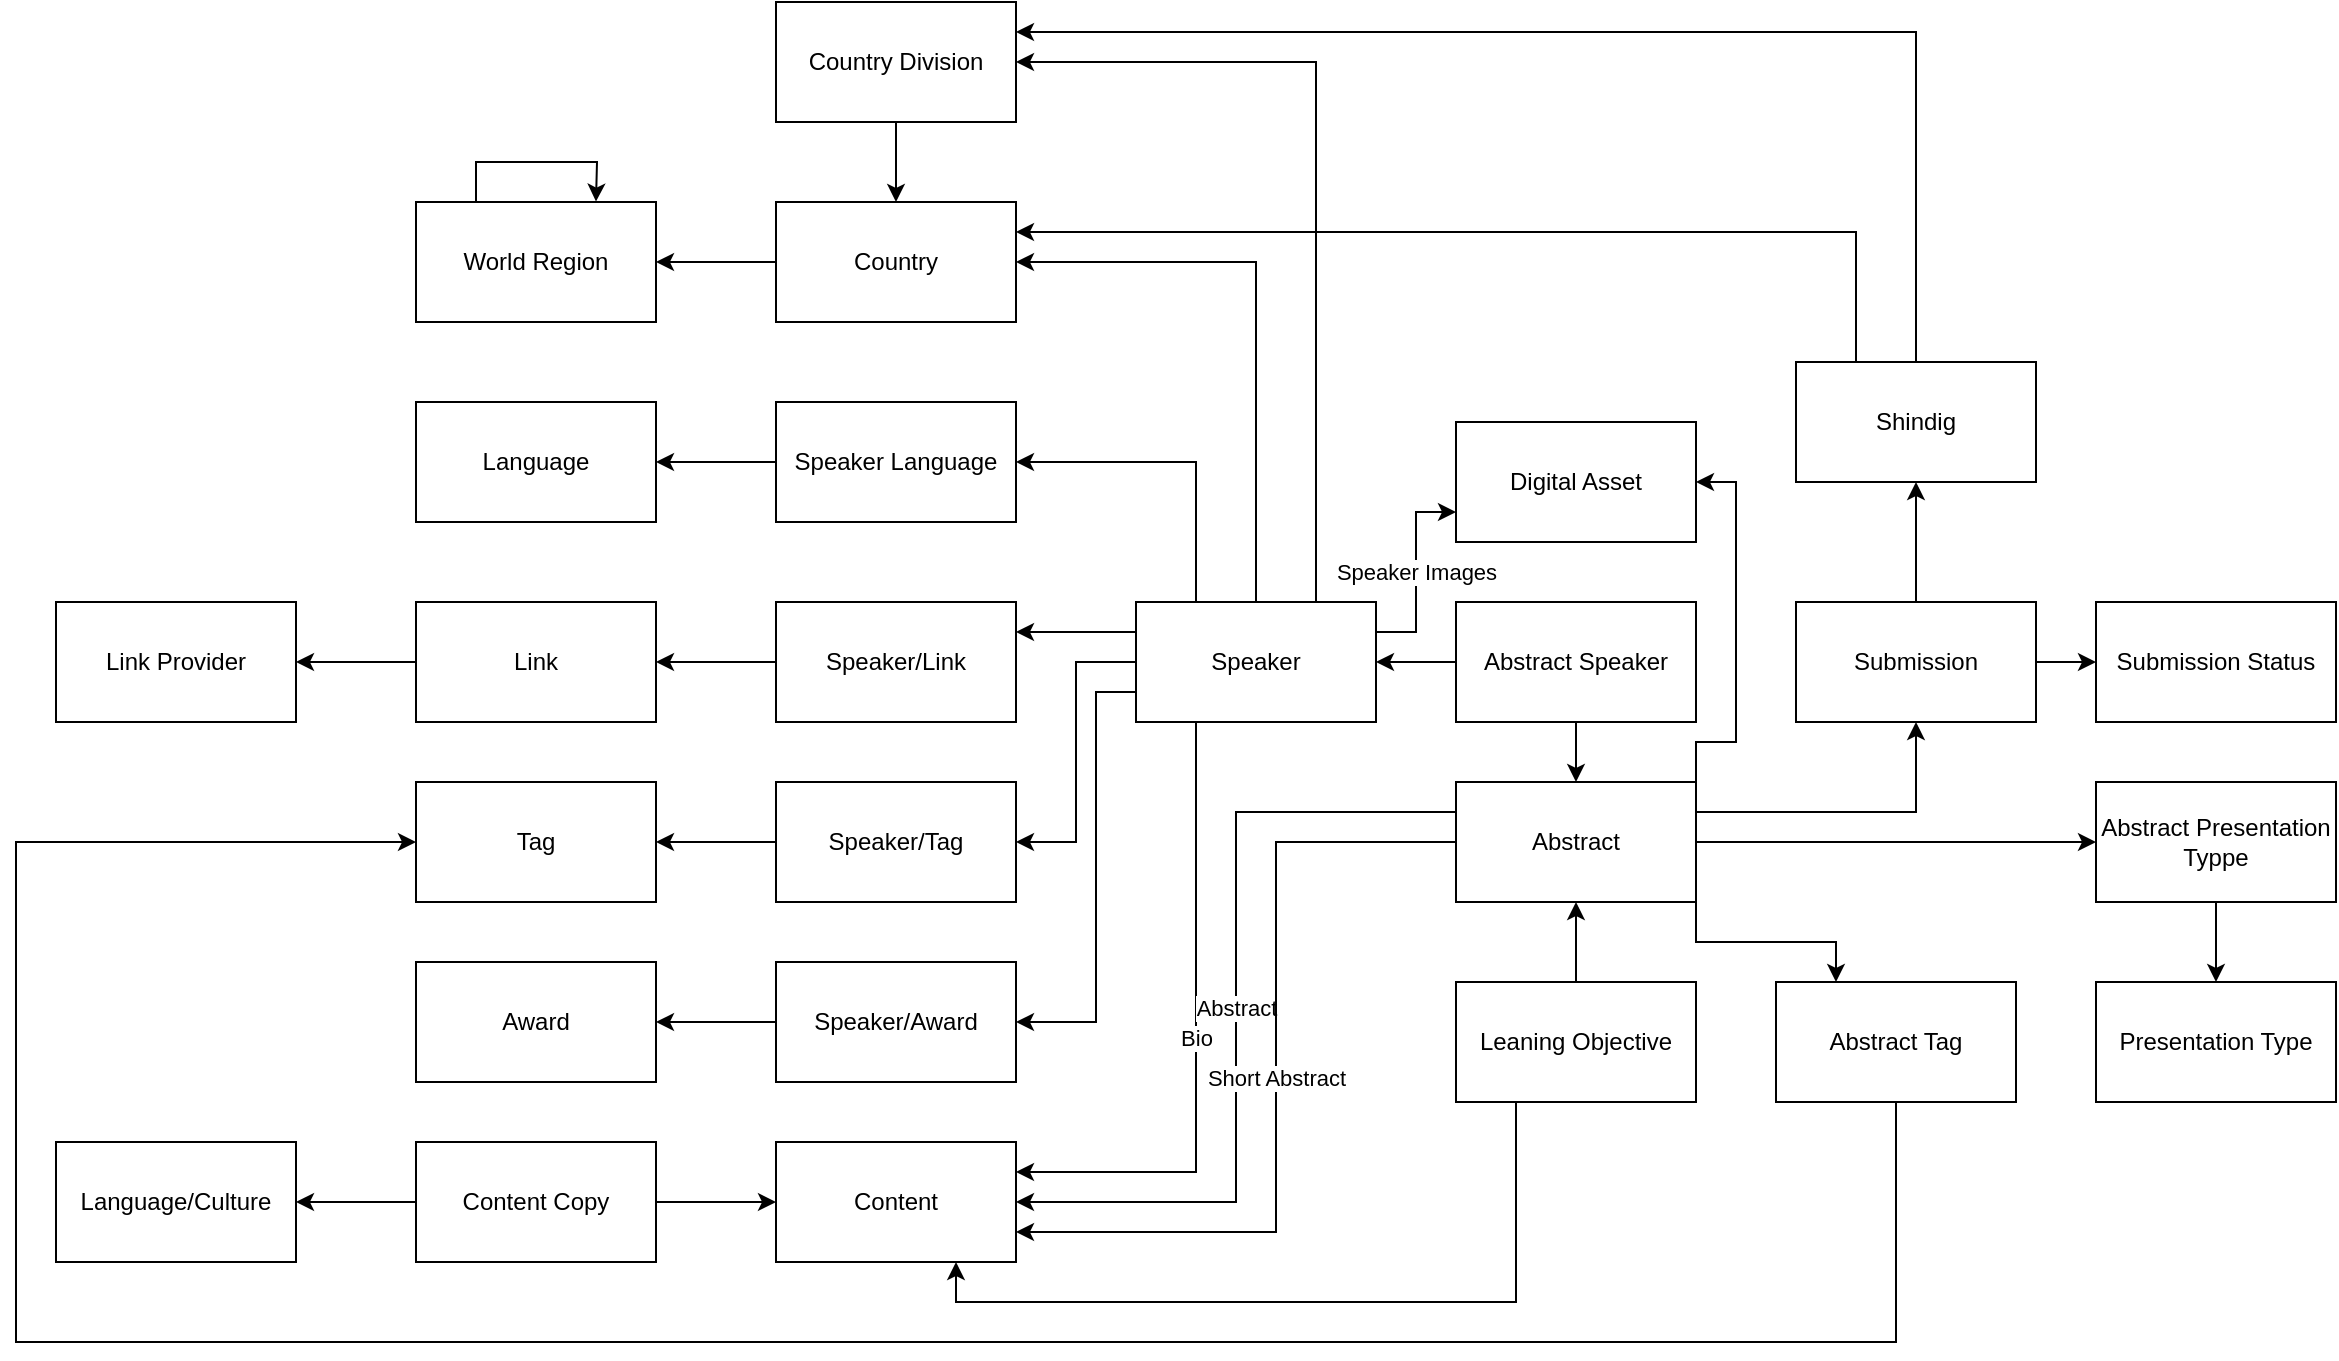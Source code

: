 <mxfile version="15.7.0" type="github" pages="2">
  <diagram id="nOqIaK_1nzCKAd382Ly7" name="Page-1">
    <mxGraphModel dx="1388" dy="760" grid="1" gridSize="10" guides="1" tooltips="1" connect="1" arrows="1" fold="1" page="1" pageScale="1" pageWidth="1100" pageHeight="850" math="0" shadow="0">
      <root>
        <mxCell id="0" />
        <mxCell id="1" parent="0" />
        <mxCell id="yRy23KzbeU9Es9rmfsGQ-5" value="" style="edgeStyle=orthogonalEdgeStyle;rounded=0;orthogonalLoop=1;jettySize=auto;html=1;exitX=0;exitY=0.25;exitDx=0;exitDy=0;entryX=1;entryY=0.25;entryDx=0;entryDy=0;" parent="1" source="yRy23KzbeU9Es9rmfsGQ-1" target="yRy23KzbeU9Es9rmfsGQ-2" edge="1">
          <mxGeometry relative="1" as="geometry" />
        </mxCell>
        <mxCell id="yRy23KzbeU9Es9rmfsGQ-10" style="edgeStyle=orthogonalEdgeStyle;rounded=0;orthogonalLoop=1;jettySize=auto;html=1;exitX=0;exitY=0.5;exitDx=0;exitDy=0;entryX=1;entryY=0.5;entryDx=0;entryDy=0;" parent="1" source="yRy23KzbeU9Es9rmfsGQ-1" target="yRy23KzbeU9Es9rmfsGQ-8" edge="1">
          <mxGeometry relative="1" as="geometry" />
        </mxCell>
        <mxCell id="yRy23KzbeU9Es9rmfsGQ-14" style="edgeStyle=orthogonalEdgeStyle;rounded=0;orthogonalLoop=1;jettySize=auto;html=1;exitX=0;exitY=0.75;exitDx=0;exitDy=0;entryX=1;entryY=0.5;entryDx=0;entryDy=0;" parent="1" source="yRy23KzbeU9Es9rmfsGQ-1" target="yRy23KzbeU9Es9rmfsGQ-12" edge="1">
          <mxGeometry relative="1" as="geometry">
            <Array as="points">
              <mxPoint x="560" y="365" />
              <mxPoint x="560" y="530" />
            </Array>
          </mxGeometry>
        </mxCell>
        <mxCell id="yRy23KzbeU9Es9rmfsGQ-19" style="edgeStyle=orthogonalEdgeStyle;rounded=0;orthogonalLoop=1;jettySize=auto;html=1;exitX=0.25;exitY=0;exitDx=0;exitDy=0;entryX=1;entryY=0.5;entryDx=0;entryDy=0;" parent="1" source="yRy23KzbeU9Es9rmfsGQ-1" target="yRy23KzbeU9Es9rmfsGQ-16" edge="1">
          <mxGeometry relative="1" as="geometry" />
        </mxCell>
        <mxCell id="yRy23KzbeU9Es9rmfsGQ-23" style="edgeStyle=orthogonalEdgeStyle;rounded=0;orthogonalLoop=1;jettySize=auto;html=1;exitX=0.5;exitY=0;exitDx=0;exitDy=0;entryX=1;entryY=0.5;entryDx=0;entryDy=0;" parent="1" source="yRy23KzbeU9Es9rmfsGQ-1" target="yRy23KzbeU9Es9rmfsGQ-20" edge="1">
          <mxGeometry relative="1" as="geometry" />
        </mxCell>
        <mxCell id="yRy23KzbeU9Es9rmfsGQ-25" style="edgeStyle=orthogonalEdgeStyle;rounded=0;orthogonalLoop=1;jettySize=auto;html=1;exitX=0.75;exitY=0;exitDx=0;exitDy=0;entryX=1;entryY=0.5;entryDx=0;entryDy=0;" parent="1" source="yRy23KzbeU9Es9rmfsGQ-1" target="yRy23KzbeU9Es9rmfsGQ-21" edge="1">
          <mxGeometry relative="1" as="geometry" />
        </mxCell>
        <mxCell id="yRy23KzbeU9Es9rmfsGQ-35" value="Bio" style="edgeStyle=orthogonalEdgeStyle;rounded=0;orthogonalLoop=1;jettySize=auto;html=1;exitX=0.25;exitY=1;exitDx=0;exitDy=0;entryX=1;entryY=0.25;entryDx=0;entryDy=0;" parent="1" source="yRy23KzbeU9Es9rmfsGQ-1" target="yRy23KzbeU9Es9rmfsGQ-29" edge="1">
          <mxGeometry relative="1" as="geometry" />
        </mxCell>
        <mxCell id="yRy23KzbeU9Es9rmfsGQ-62" value="Speaker Images" style="edgeStyle=orthogonalEdgeStyle;rounded=0;orthogonalLoop=1;jettySize=auto;html=1;exitX=1;exitY=0.25;exitDx=0;exitDy=0;entryX=0;entryY=0.75;entryDx=0;entryDy=0;" parent="1" source="yRy23KzbeU9Es9rmfsGQ-1" target="yRy23KzbeU9Es9rmfsGQ-61" edge="1">
          <mxGeometry relative="1" as="geometry" />
        </mxCell>
        <mxCell id="yRy23KzbeU9Es9rmfsGQ-1" value="Speaker" style="rounded=0;whiteSpace=wrap;html=1;" parent="1" vertex="1">
          <mxGeometry x="580" y="320" width="120" height="60" as="geometry" />
        </mxCell>
        <mxCell id="yRy23KzbeU9Es9rmfsGQ-6" value="" style="edgeStyle=orthogonalEdgeStyle;rounded=0;orthogonalLoop=1;jettySize=auto;html=1;" parent="1" source="yRy23KzbeU9Es9rmfsGQ-2" target="yRy23KzbeU9Es9rmfsGQ-3" edge="1">
          <mxGeometry relative="1" as="geometry" />
        </mxCell>
        <mxCell id="yRy23KzbeU9Es9rmfsGQ-2" value="Speaker/Link" style="rounded=0;whiteSpace=wrap;html=1;" parent="1" vertex="1">
          <mxGeometry x="400" y="320" width="120" height="60" as="geometry" />
        </mxCell>
        <mxCell id="yRy23KzbeU9Es9rmfsGQ-7" value="" style="edgeStyle=orthogonalEdgeStyle;rounded=0;orthogonalLoop=1;jettySize=auto;html=1;" parent="1" source="yRy23KzbeU9Es9rmfsGQ-3" target="yRy23KzbeU9Es9rmfsGQ-4" edge="1">
          <mxGeometry relative="1" as="geometry" />
        </mxCell>
        <mxCell id="yRy23KzbeU9Es9rmfsGQ-3" value="Link" style="rounded=0;whiteSpace=wrap;html=1;" parent="1" vertex="1">
          <mxGeometry x="220" y="320" width="120" height="60" as="geometry" />
        </mxCell>
        <mxCell id="yRy23KzbeU9Es9rmfsGQ-4" value="Link Provider" style="rounded=0;whiteSpace=wrap;html=1;" parent="1" vertex="1">
          <mxGeometry x="40" y="320" width="120" height="60" as="geometry" />
        </mxCell>
        <mxCell id="yRy23KzbeU9Es9rmfsGQ-11" value="" style="edgeStyle=orthogonalEdgeStyle;rounded=0;orthogonalLoop=1;jettySize=auto;html=1;" parent="1" source="yRy23KzbeU9Es9rmfsGQ-8" target="yRy23KzbeU9Es9rmfsGQ-9" edge="1">
          <mxGeometry relative="1" as="geometry" />
        </mxCell>
        <mxCell id="yRy23KzbeU9Es9rmfsGQ-8" value="Speaker/Tag" style="rounded=0;whiteSpace=wrap;html=1;" parent="1" vertex="1">
          <mxGeometry x="400" y="410" width="120" height="60" as="geometry" />
        </mxCell>
        <mxCell id="yRy23KzbeU9Es9rmfsGQ-9" value="Tag" style="rounded=0;whiteSpace=wrap;html=1;" parent="1" vertex="1">
          <mxGeometry x="220" y="410" width="120" height="60" as="geometry" />
        </mxCell>
        <mxCell id="yRy23KzbeU9Es9rmfsGQ-15" value="" style="edgeStyle=orthogonalEdgeStyle;rounded=0;orthogonalLoop=1;jettySize=auto;html=1;" parent="1" source="yRy23KzbeU9Es9rmfsGQ-12" target="yRy23KzbeU9Es9rmfsGQ-13" edge="1">
          <mxGeometry relative="1" as="geometry" />
        </mxCell>
        <mxCell id="yRy23KzbeU9Es9rmfsGQ-12" value="Speaker/Award" style="rounded=0;whiteSpace=wrap;html=1;" parent="1" vertex="1">
          <mxGeometry x="400" y="500" width="120" height="60" as="geometry" />
        </mxCell>
        <mxCell id="yRy23KzbeU9Es9rmfsGQ-13" value="Award" style="rounded=0;whiteSpace=wrap;html=1;" parent="1" vertex="1">
          <mxGeometry x="220" y="500" width="120" height="60" as="geometry" />
        </mxCell>
        <mxCell id="yRy23KzbeU9Es9rmfsGQ-18" value="" style="edgeStyle=orthogonalEdgeStyle;rounded=0;orthogonalLoop=1;jettySize=auto;html=1;" parent="1" source="yRy23KzbeU9Es9rmfsGQ-16" target="yRy23KzbeU9Es9rmfsGQ-17" edge="1">
          <mxGeometry relative="1" as="geometry" />
        </mxCell>
        <mxCell id="yRy23KzbeU9Es9rmfsGQ-16" value="Speaker Language" style="rounded=0;whiteSpace=wrap;html=1;" parent="1" vertex="1">
          <mxGeometry x="400" y="220" width="120" height="60" as="geometry" />
        </mxCell>
        <mxCell id="yRy23KzbeU9Es9rmfsGQ-17" value="Language" style="rounded=0;whiteSpace=wrap;html=1;" parent="1" vertex="1">
          <mxGeometry x="220" y="220" width="120" height="60" as="geometry" />
        </mxCell>
        <mxCell id="yRy23KzbeU9Es9rmfsGQ-27" value="" style="edgeStyle=orthogonalEdgeStyle;rounded=0;orthogonalLoop=1;jettySize=auto;html=1;" parent="1" source="yRy23KzbeU9Es9rmfsGQ-20" target="yRy23KzbeU9Es9rmfsGQ-22" edge="1">
          <mxGeometry relative="1" as="geometry" />
        </mxCell>
        <mxCell id="yRy23KzbeU9Es9rmfsGQ-20" value="Country" style="rounded=0;whiteSpace=wrap;html=1;" parent="1" vertex="1">
          <mxGeometry x="400" y="120" width="120" height="60" as="geometry" />
        </mxCell>
        <mxCell id="yRy23KzbeU9Es9rmfsGQ-26" value="" style="edgeStyle=orthogonalEdgeStyle;rounded=0;orthogonalLoop=1;jettySize=auto;html=1;" parent="1" source="yRy23KzbeU9Es9rmfsGQ-21" target="yRy23KzbeU9Es9rmfsGQ-20" edge="1">
          <mxGeometry relative="1" as="geometry" />
        </mxCell>
        <mxCell id="yRy23KzbeU9Es9rmfsGQ-21" value="Country Division" style="rounded=0;whiteSpace=wrap;html=1;" parent="1" vertex="1">
          <mxGeometry x="400" y="20" width="120" height="60" as="geometry" />
        </mxCell>
        <mxCell id="yRy23KzbeU9Es9rmfsGQ-28" style="edgeStyle=orthogonalEdgeStyle;rounded=0;orthogonalLoop=1;jettySize=auto;html=1;exitX=0.25;exitY=0;exitDx=0;exitDy=0;" parent="1" source="yRy23KzbeU9Es9rmfsGQ-22" edge="1">
          <mxGeometry relative="1" as="geometry">
            <mxPoint x="310" y="119.793" as="targetPoint" />
          </mxGeometry>
        </mxCell>
        <mxCell id="yRy23KzbeU9Es9rmfsGQ-22" value="World Region" style="rounded=0;whiteSpace=wrap;html=1;" parent="1" vertex="1">
          <mxGeometry x="220" y="120" width="120" height="60" as="geometry" />
        </mxCell>
        <mxCell id="yRy23KzbeU9Es9rmfsGQ-29" value="Content" style="rounded=0;whiteSpace=wrap;html=1;" parent="1" vertex="1">
          <mxGeometry x="400" y="590" width="120" height="60" as="geometry" />
        </mxCell>
        <mxCell id="yRy23KzbeU9Es9rmfsGQ-33" value="" style="edgeStyle=orthogonalEdgeStyle;rounded=0;orthogonalLoop=1;jettySize=auto;html=1;" parent="1" source="yRy23KzbeU9Es9rmfsGQ-30" target="yRy23KzbeU9Es9rmfsGQ-31" edge="1">
          <mxGeometry relative="1" as="geometry" />
        </mxCell>
        <mxCell id="yRy23KzbeU9Es9rmfsGQ-34" value="" style="edgeStyle=orthogonalEdgeStyle;rounded=0;orthogonalLoop=1;jettySize=auto;html=1;" parent="1" source="yRy23KzbeU9Es9rmfsGQ-30" target="yRy23KzbeU9Es9rmfsGQ-29" edge="1">
          <mxGeometry relative="1" as="geometry" />
        </mxCell>
        <mxCell id="yRy23KzbeU9Es9rmfsGQ-30" value="Content Copy" style="rounded=0;whiteSpace=wrap;html=1;" parent="1" vertex="1">
          <mxGeometry x="220" y="590" width="120" height="60" as="geometry" />
        </mxCell>
        <mxCell id="yRy23KzbeU9Es9rmfsGQ-31" value="Language/Culture" style="rounded=0;whiteSpace=wrap;html=1;" parent="1" vertex="1">
          <mxGeometry x="40" y="590" width="120" height="60" as="geometry" />
        </mxCell>
        <mxCell id="yRy23KzbeU9Es9rmfsGQ-40" value="Abstract" style="edgeStyle=orthogonalEdgeStyle;rounded=0;orthogonalLoop=1;jettySize=auto;html=1;exitX=0;exitY=0.25;exitDx=0;exitDy=0;entryX=1;entryY=0.5;entryDx=0;entryDy=0;" parent="1" source="yRy23KzbeU9Es9rmfsGQ-36" target="yRy23KzbeU9Es9rmfsGQ-29" edge="1">
          <mxGeometry relative="1" as="geometry" />
        </mxCell>
        <mxCell id="yRy23KzbeU9Es9rmfsGQ-41" value="Short Abstract" style="edgeStyle=orthogonalEdgeStyle;rounded=0;orthogonalLoop=1;jettySize=auto;html=1;exitX=0;exitY=0.5;exitDx=0;exitDy=0;entryX=1;entryY=0.75;entryDx=0;entryDy=0;" parent="1" source="yRy23KzbeU9Es9rmfsGQ-36" target="yRy23KzbeU9Es9rmfsGQ-29" edge="1">
          <mxGeometry relative="1" as="geometry">
            <Array as="points">
              <mxPoint x="650" y="440" />
              <mxPoint x="650" y="635" />
            </Array>
          </mxGeometry>
        </mxCell>
        <mxCell id="yRy23KzbeU9Es9rmfsGQ-47" style="edgeStyle=orthogonalEdgeStyle;rounded=0;orthogonalLoop=1;jettySize=auto;html=1;exitX=1;exitY=1;exitDx=0;exitDy=0;entryX=0.25;entryY=0;entryDx=0;entryDy=0;" parent="1" source="yRy23KzbeU9Es9rmfsGQ-36" target="yRy23KzbeU9Es9rmfsGQ-45" edge="1">
          <mxGeometry relative="1" as="geometry" />
        </mxCell>
        <mxCell id="yRy23KzbeU9Es9rmfsGQ-51" style="edgeStyle=orthogonalEdgeStyle;rounded=0;orthogonalLoop=1;jettySize=auto;html=1;exitX=1;exitY=0.5;exitDx=0;exitDy=0;entryX=0;entryY=0.5;entryDx=0;entryDy=0;" parent="1" source="yRy23KzbeU9Es9rmfsGQ-36" target="yRy23KzbeU9Es9rmfsGQ-50" edge="1">
          <mxGeometry relative="1" as="geometry" />
        </mxCell>
        <mxCell id="yRy23KzbeU9Es9rmfsGQ-54" style="edgeStyle=orthogonalEdgeStyle;rounded=0;orthogonalLoop=1;jettySize=auto;html=1;exitX=1;exitY=0.25;exitDx=0;exitDy=0;entryX=0.5;entryY=1;entryDx=0;entryDy=0;" parent="1" source="yRy23KzbeU9Es9rmfsGQ-36" target="yRy23KzbeU9Es9rmfsGQ-53" edge="1">
          <mxGeometry relative="1" as="geometry" />
        </mxCell>
        <mxCell id="yRy23KzbeU9Es9rmfsGQ-63" style="edgeStyle=orthogonalEdgeStyle;rounded=0;orthogonalLoop=1;jettySize=auto;html=1;exitX=1;exitY=0;exitDx=0;exitDy=0;entryX=1;entryY=0.5;entryDx=0;entryDy=0;" parent="1" source="yRy23KzbeU9Es9rmfsGQ-36" target="yRy23KzbeU9Es9rmfsGQ-61" edge="1">
          <mxGeometry relative="1" as="geometry">
            <Array as="points">
              <mxPoint x="860" y="390" />
              <mxPoint x="880" y="390" />
              <mxPoint x="880" y="260" />
            </Array>
          </mxGeometry>
        </mxCell>
        <mxCell id="yRy23KzbeU9Es9rmfsGQ-36" value="Abstract" style="rounded=0;whiteSpace=wrap;html=1;" parent="1" vertex="1">
          <mxGeometry x="740" y="410" width="120" height="60" as="geometry" />
        </mxCell>
        <mxCell id="yRy23KzbeU9Es9rmfsGQ-38" value="" style="edgeStyle=orthogonalEdgeStyle;rounded=0;orthogonalLoop=1;jettySize=auto;html=1;" parent="1" source="yRy23KzbeU9Es9rmfsGQ-37" target="yRy23KzbeU9Es9rmfsGQ-1" edge="1">
          <mxGeometry relative="1" as="geometry" />
        </mxCell>
        <mxCell id="yRy23KzbeU9Es9rmfsGQ-39" value="" style="edgeStyle=orthogonalEdgeStyle;rounded=0;orthogonalLoop=1;jettySize=auto;html=1;" parent="1" source="yRy23KzbeU9Es9rmfsGQ-37" target="yRy23KzbeU9Es9rmfsGQ-36" edge="1">
          <mxGeometry relative="1" as="geometry" />
        </mxCell>
        <mxCell id="yRy23KzbeU9Es9rmfsGQ-37" value="Abstract Speaker" style="rounded=0;whiteSpace=wrap;html=1;" parent="1" vertex="1">
          <mxGeometry x="740" y="320" width="120" height="60" as="geometry" />
        </mxCell>
        <mxCell id="yRy23KzbeU9Es9rmfsGQ-43" value="" style="edgeStyle=orthogonalEdgeStyle;rounded=0;orthogonalLoop=1;jettySize=auto;html=1;" parent="1" source="yRy23KzbeU9Es9rmfsGQ-42" target="yRy23KzbeU9Es9rmfsGQ-36" edge="1">
          <mxGeometry relative="1" as="geometry" />
        </mxCell>
        <mxCell id="yRy23KzbeU9Es9rmfsGQ-44" style="edgeStyle=orthogonalEdgeStyle;rounded=0;orthogonalLoop=1;jettySize=auto;html=1;exitX=0.25;exitY=1;exitDx=0;exitDy=0;entryX=0.75;entryY=1;entryDx=0;entryDy=0;" parent="1" source="yRy23KzbeU9Es9rmfsGQ-42" target="yRy23KzbeU9Es9rmfsGQ-29" edge="1">
          <mxGeometry relative="1" as="geometry" />
        </mxCell>
        <mxCell id="yRy23KzbeU9Es9rmfsGQ-42" value="Leaning Objective" style="rounded=0;whiteSpace=wrap;html=1;" parent="1" vertex="1">
          <mxGeometry x="740" y="510" width="120" height="60" as="geometry" />
        </mxCell>
        <mxCell id="yRy23KzbeU9Es9rmfsGQ-46" style="edgeStyle=orthogonalEdgeStyle;rounded=0;orthogonalLoop=1;jettySize=auto;html=1;exitX=0.5;exitY=1;exitDx=0;exitDy=0;entryX=0;entryY=0.5;entryDx=0;entryDy=0;" parent="1" source="yRy23KzbeU9Es9rmfsGQ-45" target="yRy23KzbeU9Es9rmfsGQ-9" edge="1">
          <mxGeometry relative="1" as="geometry">
            <Array as="points">
              <mxPoint x="960" y="690" />
              <mxPoint x="20" y="690" />
              <mxPoint x="20" y="440" />
            </Array>
          </mxGeometry>
        </mxCell>
        <mxCell id="yRy23KzbeU9Es9rmfsGQ-45" value="Abstract Tag" style="rounded=0;whiteSpace=wrap;html=1;" parent="1" vertex="1">
          <mxGeometry x="900" y="510" width="120" height="60" as="geometry" />
        </mxCell>
        <mxCell id="yRy23KzbeU9Es9rmfsGQ-48" value="Presentation Type" style="rounded=0;whiteSpace=wrap;html=1;" parent="1" vertex="1">
          <mxGeometry x="1060" y="510" width="120" height="60" as="geometry" />
        </mxCell>
        <mxCell id="yRy23KzbeU9Es9rmfsGQ-52" value="" style="edgeStyle=orthogonalEdgeStyle;rounded=0;orthogonalLoop=1;jettySize=auto;html=1;" parent="1" source="yRy23KzbeU9Es9rmfsGQ-50" target="yRy23KzbeU9Es9rmfsGQ-48" edge="1">
          <mxGeometry relative="1" as="geometry" />
        </mxCell>
        <mxCell id="yRy23KzbeU9Es9rmfsGQ-50" value="Abstract Presentation Typpe" style="rounded=0;whiteSpace=wrap;html=1;" parent="1" vertex="1">
          <mxGeometry x="1060" y="410" width="120" height="60" as="geometry" />
        </mxCell>
        <mxCell id="yRy23KzbeU9Es9rmfsGQ-56" value="" style="edgeStyle=orthogonalEdgeStyle;rounded=0;orthogonalLoop=1;jettySize=auto;html=1;" parent="1" source="yRy23KzbeU9Es9rmfsGQ-53" target="yRy23KzbeU9Es9rmfsGQ-55" edge="1">
          <mxGeometry relative="1" as="geometry" />
        </mxCell>
        <mxCell id="yRy23KzbeU9Es9rmfsGQ-58" value="" style="edgeStyle=orthogonalEdgeStyle;rounded=0;orthogonalLoop=1;jettySize=auto;html=1;" parent="1" source="yRy23KzbeU9Es9rmfsGQ-53" target="yRy23KzbeU9Es9rmfsGQ-57" edge="1">
          <mxGeometry relative="1" as="geometry" />
        </mxCell>
        <mxCell id="yRy23KzbeU9Es9rmfsGQ-53" value="Submission" style="rounded=0;whiteSpace=wrap;html=1;" parent="1" vertex="1">
          <mxGeometry x="910" y="320" width="120" height="60" as="geometry" />
        </mxCell>
        <mxCell id="yRy23KzbeU9Es9rmfsGQ-55" value="Submission Status" style="rounded=0;whiteSpace=wrap;html=1;" parent="1" vertex="1">
          <mxGeometry x="1060" y="320" width="120" height="60" as="geometry" />
        </mxCell>
        <mxCell id="yRy23KzbeU9Es9rmfsGQ-59" style="edgeStyle=orthogonalEdgeStyle;rounded=0;orthogonalLoop=1;jettySize=auto;html=1;exitX=0.25;exitY=0;exitDx=0;exitDy=0;entryX=1;entryY=0.25;entryDx=0;entryDy=0;" parent="1" source="yRy23KzbeU9Es9rmfsGQ-57" target="yRy23KzbeU9Es9rmfsGQ-20" edge="1">
          <mxGeometry relative="1" as="geometry" />
        </mxCell>
        <mxCell id="yRy23KzbeU9Es9rmfsGQ-60" style="edgeStyle=orthogonalEdgeStyle;rounded=0;orthogonalLoop=1;jettySize=auto;html=1;exitX=0.5;exitY=0;exitDx=0;exitDy=0;entryX=1;entryY=0.25;entryDx=0;entryDy=0;" parent="1" source="yRy23KzbeU9Es9rmfsGQ-57" target="yRy23KzbeU9Es9rmfsGQ-21" edge="1">
          <mxGeometry relative="1" as="geometry" />
        </mxCell>
        <mxCell id="yRy23KzbeU9Es9rmfsGQ-57" value="Shindig" style="rounded=0;whiteSpace=wrap;html=1;" parent="1" vertex="1">
          <mxGeometry x="910" y="200" width="120" height="60" as="geometry" />
        </mxCell>
        <mxCell id="yRy23KzbeU9Es9rmfsGQ-61" value="Digital Asset" style="rounded=0;whiteSpace=wrap;html=1;" parent="1" vertex="1">
          <mxGeometry x="740" y="230" width="120" height="60" as="geometry" />
        </mxCell>
      </root>
    </mxGraphModel>
  </diagram>
  <diagram id="Ba_Zpiee9T5WesAAAm5t" name="Page-2">
    <mxGraphModel dx="1633" dy="894" grid="1" gridSize="10" guides="1" tooltips="1" connect="1" arrows="1" fold="1" page="1" pageScale="1" pageWidth="1100" pageHeight="850" math="0" shadow="0">
      <root>
        <mxCell id="z6xeGJ0Dt3BJN0Z4QV03-0" />
        <mxCell id="z6xeGJ0Dt3BJN0Z4QV03-1" parent="z6xeGJ0Dt3BJN0Z4QV03-0" />
        <mxCell id="z6xeGJ0Dt3BJN0Z4QV03-2" value="Azure SQL" style="verticalLabelPosition=bottom;html=1;verticalAlign=top;align=center;strokeColor=none;fillColor=#00BEF2;shape=mxgraph.azure.sql_database_sql_azure;" vertex="1" parent="z6xeGJ0Dt3BJN0Z4QV03-1">
          <mxGeometry x="929.75" y="360" width="47.5" height="50" as="geometry" />
        </mxCell>
        <mxCell id="_r5WbbnMxDcm9EzUTFSy-30" value="Change Feed" style="rounded=0;orthogonalLoop=1;jettySize=auto;html=1;" edge="1" parent="z6xeGJ0Dt3BJN0Z4QV03-1" source="_r5WbbnMxDcm9EzUTFSy-1" target="_r5WbbnMxDcm9EzUTFSy-27">
          <mxGeometry relative="1" as="geometry" />
        </mxCell>
        <mxCell id="_r5WbbnMxDcm9EzUTFSy-1" value="Cosmos" style="aspect=fixed;html=1;points=[];align=center;image;fontSize=12;image=img/lib/azure2/databases/Azure_Cosmos_DB.svg;" vertex="1" parent="z6xeGJ0Dt3BJN0Z4QV03-1">
          <mxGeometry x="921.5" y="428" width="64" height="64" as="geometry" />
        </mxCell>
        <mxCell id="_r5WbbnMxDcm9EzUTFSy-21" style="edgeStyle=orthogonalEdgeStyle;rounded=0;orthogonalLoop=1;jettySize=auto;html=1;exitX=0.5;exitY=1;exitDx=0;exitDy=0;entryX=0.5;entryY=0;entryDx=0;entryDy=0;" edge="1" parent="z6xeGJ0Dt3BJN0Z4QV03-1" source="_r5WbbnMxDcm9EzUTFSy-18" target="_r5WbbnMxDcm9EzUTFSy-6">
          <mxGeometry relative="1" as="geometry" />
        </mxCell>
        <mxCell id="_r5WbbnMxDcm9EzUTFSy-18" value="Service" style="rounded=0;whiteSpace=wrap;html=1;" vertex="1" parent="z6xeGJ0Dt3BJN0Z4QV03-1">
          <mxGeometry x="520" y="220" width="120" height="60" as="geometry" />
        </mxCell>
        <mxCell id="_r5WbbnMxDcm9EzUTFSy-25" style="edgeStyle=orthogonalEdgeStyle;rounded=0;orthogonalLoop=1;jettySize=auto;html=1;exitX=1;exitY=0.5;exitDx=0;exitDy=0;entryX=0;entryY=0.5;entryDx=0;entryDy=0;entryPerimeter=0;" edge="1" parent="z6xeGJ0Dt3BJN0Z4QV03-1" source="_r5WbbnMxDcm9EzUTFSy-10" target="z6xeGJ0Dt3BJN0Z4QV03-2">
          <mxGeometry relative="1" as="geometry" />
        </mxCell>
        <mxCell id="_r5WbbnMxDcm9EzUTFSy-26" style="edgeStyle=orthogonalEdgeStyle;rounded=0;orthogonalLoop=1;jettySize=auto;html=1;exitX=1;exitY=0.5;exitDx=0;exitDy=0;" edge="1" parent="z6xeGJ0Dt3BJN0Z4QV03-1" source="_r5WbbnMxDcm9EzUTFSy-11" target="_r5WbbnMxDcm9EzUTFSy-1">
          <mxGeometry relative="1" as="geometry" />
        </mxCell>
        <mxCell id="_r5WbbnMxDcm9EzUTFSy-27" value="Event Hub" style="aspect=fixed;html=1;points=[];align=center;image;fontSize=12;image=img/lib/azure2/analytics/Event_Hubs.svg;" vertex="1" parent="z6xeGJ0Dt3BJN0Z4QV03-1">
          <mxGeometry x="719.75" y="570" width="67" height="60" as="geometry" />
        </mxCell>
        <mxCell id="_r5WbbnMxDcm9EzUTFSy-28" style="rounded=0;orthogonalLoop=1;jettySize=auto;html=1;exitX=0.5;exitY=1;exitDx=0;exitDy=0;entryX=0.481;entryY=0.019;entryDx=0;entryDy=0;entryPerimeter=0;" edge="1" parent="z6xeGJ0Dt3BJN0Z4QV03-1" source="_r5WbbnMxDcm9EzUTFSy-8" target="_r5WbbnMxDcm9EzUTFSy-27">
          <mxGeometry relative="1" as="geometry" />
        </mxCell>
        <mxCell id="_r5WbbnMxDcm9EzUTFSy-6" value="Unit of Work" style="swimlane;" vertex="1" parent="z6xeGJ0Dt3BJN0Z4QV03-1">
          <mxGeometry x="310" y="315" width="540" height="200" as="geometry" />
        </mxCell>
        <mxCell id="_r5WbbnMxDcm9EzUTFSy-15" style="edgeStyle=orthogonalEdgeStyle;rounded=0;orthogonalLoop=1;jettySize=auto;html=1;exitX=1;exitY=0.75;exitDx=0;exitDy=0;entryX=0;entryY=0.5;entryDx=0;entryDy=0;" edge="1" parent="_r5WbbnMxDcm9EzUTFSy-6" source="_r5WbbnMxDcm9EzUTFSy-7" target="_r5WbbnMxDcm9EzUTFSy-9">
          <mxGeometry relative="1" as="geometry" />
        </mxCell>
        <mxCell id="_r5WbbnMxDcm9EzUTFSy-24" value="" style="edgeStyle=orthogonalEdgeStyle;rounded=0;orthogonalLoop=1;jettySize=auto;html=1;" edge="1" parent="_r5WbbnMxDcm9EzUTFSy-6" source="_r5WbbnMxDcm9EzUTFSy-8" target="_r5WbbnMxDcm9EzUTFSy-10">
          <mxGeometry relative="1" as="geometry" />
        </mxCell>
        <mxCell id="_r5WbbnMxDcm9EzUTFSy-8" value="Entity Framework&lt;br&gt;Repository" style="rounded=0;whiteSpace=wrap;html=1;" vertex="1" parent="_r5WbbnMxDcm9EzUTFSy-6">
          <mxGeometry x="240" y="40" width="120" height="60" as="geometry" />
        </mxCell>
        <mxCell id="_r5WbbnMxDcm9EzUTFSy-12" value="" style="edgeStyle=orthogonalEdgeStyle;rounded=0;orthogonalLoop=1;jettySize=auto;html=1;" edge="1" parent="_r5WbbnMxDcm9EzUTFSy-6" source="_r5WbbnMxDcm9EzUTFSy-9" target="_r5WbbnMxDcm9EzUTFSy-11">
          <mxGeometry relative="1" as="geometry" />
        </mxCell>
        <mxCell id="_r5WbbnMxDcm9EzUTFSy-10" value="DbContext" style="rounded=0;whiteSpace=wrap;html=1;" vertex="1" parent="_r5WbbnMxDcm9EzUTFSy-6">
          <mxGeometry x="400" y="40" width="120" height="60" as="geometry" />
        </mxCell>
        <mxCell id="_r5WbbnMxDcm9EzUTFSy-9" value="Cosmos Repository" style="rounded=0;whiteSpace=wrap;html=1;" vertex="1" parent="_r5WbbnMxDcm9EzUTFSy-6">
          <mxGeometry x="240" y="115" width="120" height="60" as="geometry" />
        </mxCell>
        <mxCell id="_r5WbbnMxDcm9EzUTFSy-11" value="Cosmos SDK" style="rounded=0;whiteSpace=wrap;html=1;" vertex="1" parent="_r5WbbnMxDcm9EzUTFSy-6">
          <mxGeometry x="400" y="115" width="120" height="60" as="geometry" />
        </mxCell>
        <mxCell id="_r5WbbnMxDcm9EzUTFSy-23" style="edgeStyle=orthogonalEdgeStyle;rounded=0;orthogonalLoop=1;jettySize=auto;html=1;exitX=1;exitY=0.25;exitDx=0;exitDy=0;entryX=0;entryY=0.5;entryDx=0;entryDy=0;" edge="1" parent="_r5WbbnMxDcm9EzUTFSy-6" source="_r5WbbnMxDcm9EzUTFSy-7" target="_r5WbbnMxDcm9EzUTFSy-8">
          <mxGeometry relative="1" as="geometry" />
        </mxCell>
        <mxCell id="_r5WbbnMxDcm9EzUTFSy-7" value="Repository Interface" style="rounded=0;whiteSpace=wrap;html=1;" vertex="1" parent="_r5WbbnMxDcm9EzUTFSy-6">
          <mxGeometry x="20" y="80" width="120" height="60" as="geometry" />
        </mxCell>
        <mxCell id="_r5WbbnMxDcm9EzUTFSy-33" style="edgeStyle=none;rounded=0;orthogonalLoop=1;jettySize=auto;html=1;exitX=0.5;exitY=0;exitDx=0;exitDy=0;" edge="1" parent="z6xeGJ0Dt3BJN0Z4QV03-1" source="_r5WbbnMxDcm9EzUTFSy-31" target="_r5WbbnMxDcm9EzUTFSy-27">
          <mxGeometry relative="1" as="geometry" />
        </mxCell>
        <mxCell id="_r5WbbnMxDcm9EzUTFSy-31" value="Event Hub Consumer" style="rounded=0;whiteSpace=wrap;html=1;" vertex="1" parent="z6xeGJ0Dt3BJN0Z4QV03-1">
          <mxGeometry x="609.75" y="690" width="120" height="60" as="geometry" />
        </mxCell>
        <mxCell id="_r5WbbnMxDcm9EzUTFSy-34" style="edgeStyle=none;rounded=0;orthogonalLoop=1;jettySize=auto;html=1;exitX=0.5;exitY=0;exitDx=0;exitDy=0;" edge="1" parent="z6xeGJ0Dt3BJN0Z4QV03-1" source="_r5WbbnMxDcm9EzUTFSy-32" target="_r5WbbnMxDcm9EzUTFSy-27">
          <mxGeometry relative="1" as="geometry" />
        </mxCell>
        <mxCell id="_r5WbbnMxDcm9EzUTFSy-32" value="Event Hub Consumer" style="rounded=0;whiteSpace=wrap;html=1;" vertex="1" parent="z6xeGJ0Dt3BJN0Z4QV03-1">
          <mxGeometry x="759.75" y="690" width="120" height="60" as="geometry" />
        </mxCell>
        <mxCell id="GZZh-vI-NWdrj40G8Muy-9" value="" style="edgeStyle=none;rounded=0;orthogonalLoop=1;jettySize=auto;html=1;" edge="1" parent="z6xeGJ0Dt3BJN0Z4QV03-1" source="GZZh-vI-NWdrj40G8Muy-0" target="_r5WbbnMxDcm9EzUTFSy-18">
          <mxGeometry relative="1" as="geometry" />
        </mxCell>
        <mxCell id="GZZh-vI-NWdrj40G8Muy-0" value="" style="aspect=fixed;html=1;points=[];align=center;image;fontSize=12;image=img/lib/azure2/compute/Function_Apps.svg;" vertex="1" parent="z6xeGJ0Dt3BJN0Z4QV03-1">
          <mxGeometry x="460" y="100" width="68" height="60" as="geometry" />
        </mxCell>
        <mxCell id="GZZh-vI-NWdrj40G8Muy-8" value="" style="edgeStyle=none;rounded=0;orthogonalLoop=1;jettySize=auto;html=1;" edge="1" parent="z6xeGJ0Dt3BJN0Z4QV03-1" source="GZZh-vI-NWdrj40G8Muy-1" target="_r5WbbnMxDcm9EzUTFSy-18">
          <mxGeometry relative="1" as="geometry" />
        </mxCell>
        <mxCell id="GZZh-vI-NWdrj40G8Muy-1" value="" style="sketch=0;aspect=fixed;html=1;points=[];align=center;image;fontSize=12;image=img/lib/mscae/App_Services.svg;" vertex="1" parent="z6xeGJ0Dt3BJN0Z4QV03-1">
          <mxGeometry x="610" y="105" width="50" height="50" as="geometry" />
        </mxCell>
        <mxCell id="GZZh-vI-NWdrj40G8Muy-7" value="" style="edgeStyle=none;rounded=0;orthogonalLoop=1;jettySize=auto;html=1;" edge="1" parent="z6xeGJ0Dt3BJN0Z4QV03-1" source="GZZh-vI-NWdrj40G8Muy-2" target="GZZh-vI-NWdrj40G8Muy-1">
          <mxGeometry relative="1" as="geometry" />
        </mxCell>
        <mxCell id="GZZh-vI-NWdrj40G8Muy-2" value="" style="verticalLabelPosition=bottom;html=1;verticalAlign=top;align=center;strokeColor=none;fillColor=#00BEF2;shape=mxgraph.azure.user;" vertex="1" parent="z6xeGJ0Dt3BJN0Z4QV03-1">
          <mxGeometry x="740" y="105" width="47.5" height="50" as="geometry" />
        </mxCell>
        <mxCell id="GZZh-vI-NWdrj40G8Muy-6" value="" style="edgeStyle=none;rounded=0;orthogonalLoop=1;jettySize=auto;html=1;" edge="1" parent="z6xeGJ0Dt3BJN0Z4QV03-1" source="GZZh-vI-NWdrj40G8Muy-3" target="GZZh-vI-NWdrj40G8Muy-0">
          <mxGeometry relative="1" as="geometry" />
        </mxCell>
        <mxCell id="GZZh-vI-NWdrj40G8Muy-3" value="" style="aspect=fixed;html=1;points=[];align=center;image;fontSize=12;image=img/lib/azure2/app_services/API_Management_Services.svg;" vertex="1" parent="z6xeGJ0Dt3BJN0Z4QV03-1">
          <mxGeometry x="310" y="100" width="65" height="60" as="geometry" />
        </mxCell>
        <mxCell id="GZZh-vI-NWdrj40G8Muy-5" value="" style="edgeStyle=none;rounded=0;orthogonalLoop=1;jettySize=auto;html=1;" edge="1" parent="z6xeGJ0Dt3BJN0Z4QV03-1" source="GZZh-vI-NWdrj40G8Muy-4" target="GZZh-vI-NWdrj40G8Muy-3">
          <mxGeometry relative="1" as="geometry" />
        </mxCell>
        <mxCell id="GZZh-vI-NWdrj40G8Muy-4" value="API Consumer" style="rounded=1;whiteSpace=wrap;html=1;" vertex="1" parent="z6xeGJ0Dt3BJN0Z4QV03-1">
          <mxGeometry x="100" y="100" width="120" height="60" as="geometry" />
        </mxCell>
      </root>
    </mxGraphModel>
  </diagram>
</mxfile>
